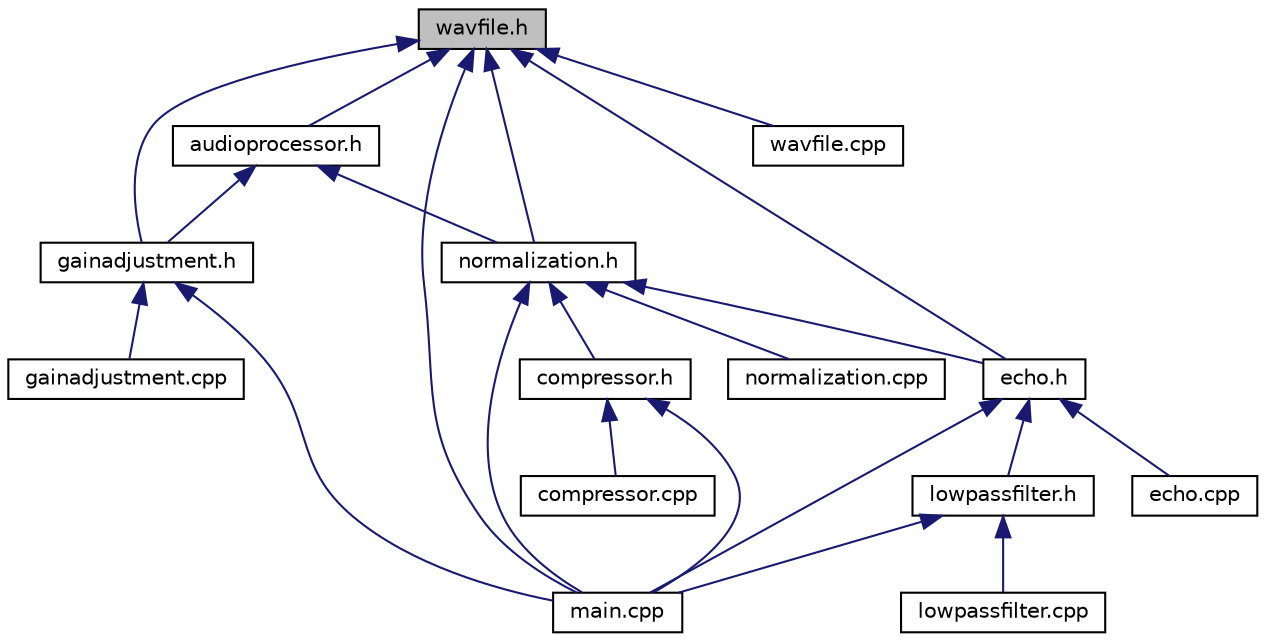 digraph "wavfile.h"
{
 // LATEX_PDF_SIZE
  edge [fontname="Helvetica",fontsize="10",labelfontname="Helvetica",labelfontsize="10"];
  node [fontname="Helvetica",fontsize="10",shape=record];
  Node1 [label="wavfile.h",height=0.2,width=0.4,color="black", fillcolor="grey75", style="filled", fontcolor="black",tooltip=" "];
  Node1 -> Node2 [dir="back",color="midnightblue",fontsize="10",style="solid"];
  Node2 [label="audioprocessor.h",height=0.2,width=0.4,color="black", fillcolor="white", style="filled",URL="$dd/d5a/audioprocessor_8h.html",tooltip=" "];
  Node2 -> Node3 [dir="back",color="midnightblue",fontsize="10",style="solid"];
  Node3 [label="normalization.h",height=0.2,width=0.4,color="black", fillcolor="white", style="filled",URL="$da/dd7/normalization_8h.html",tooltip=" "];
  Node3 -> Node4 [dir="back",color="midnightblue",fontsize="10",style="solid"];
  Node4 [label="compressor.h",height=0.2,width=0.4,color="black", fillcolor="white", style="filled",URL="$d5/d14/compressor_8h.html",tooltip=" "];
  Node4 -> Node5 [dir="back",color="midnightblue",fontsize="10",style="solid"];
  Node5 [label="compressor.cpp",height=0.2,width=0.4,color="black", fillcolor="white", style="filled",URL="$d7/d04/compressor_8cpp.html",tooltip=" "];
  Node4 -> Node6 [dir="back",color="midnightblue",fontsize="10",style="solid"];
  Node6 [label="main.cpp",height=0.2,width=0.4,color="black", fillcolor="white", style="filled",URL="$df/d0a/main_8cpp.html",tooltip=" "];
  Node3 -> Node7 [dir="back",color="midnightblue",fontsize="10",style="solid"];
  Node7 [label="echo.h",height=0.2,width=0.4,color="black", fillcolor="white", style="filled",URL="$d3/d25/echo_8h.html",tooltip=" "];
  Node7 -> Node8 [dir="back",color="midnightblue",fontsize="10",style="solid"];
  Node8 [label="echo.cpp",height=0.2,width=0.4,color="black", fillcolor="white", style="filled",URL="$df/dea/echo_8cpp.html",tooltip=" "];
  Node7 -> Node9 [dir="back",color="midnightblue",fontsize="10",style="solid"];
  Node9 [label="lowpassfilter.h",height=0.2,width=0.4,color="black", fillcolor="white", style="filled",URL="$d9/d17/lowpassfilter_8h.html",tooltip=" "];
  Node9 -> Node10 [dir="back",color="midnightblue",fontsize="10",style="solid"];
  Node10 [label="lowpassfilter.cpp",height=0.2,width=0.4,color="black", fillcolor="white", style="filled",URL="$d2/d83/lowpassfilter_8cpp.html",tooltip=" "];
  Node9 -> Node6 [dir="back",color="midnightblue",fontsize="10",style="solid"];
  Node7 -> Node6 [dir="back",color="midnightblue",fontsize="10",style="solid"];
  Node3 -> Node6 [dir="back",color="midnightblue",fontsize="10",style="solid"];
  Node3 -> Node11 [dir="back",color="midnightblue",fontsize="10",style="solid"];
  Node11 [label="normalization.cpp",height=0.2,width=0.4,color="black", fillcolor="white", style="filled",URL="$d1/d9e/normalization_8cpp.html",tooltip=" "];
  Node2 -> Node12 [dir="back",color="midnightblue",fontsize="10",style="solid"];
  Node12 [label="gainadjustment.h",height=0.2,width=0.4,color="black", fillcolor="white", style="filled",URL="$d6/dc2/gainadjustment_8h.html",tooltip=" "];
  Node12 -> Node13 [dir="back",color="midnightblue",fontsize="10",style="solid"];
  Node13 [label="gainadjustment.cpp",height=0.2,width=0.4,color="black", fillcolor="white", style="filled",URL="$dd/dfb/gainadjustment_8cpp.html",tooltip=" "];
  Node12 -> Node6 [dir="back",color="midnightblue",fontsize="10",style="solid"];
  Node1 -> Node3 [dir="back",color="midnightblue",fontsize="10",style="solid"];
  Node1 -> Node7 [dir="back",color="midnightblue",fontsize="10",style="solid"];
  Node1 -> Node12 [dir="back",color="midnightblue",fontsize="10",style="solid"];
  Node1 -> Node6 [dir="back",color="midnightblue",fontsize="10",style="solid"];
  Node1 -> Node14 [dir="back",color="midnightblue",fontsize="10",style="solid"];
  Node14 [label="wavfile.cpp",height=0.2,width=0.4,color="black", fillcolor="white", style="filled",URL="$d4/d48/wavfile_8cpp.html",tooltip=" "];
}
